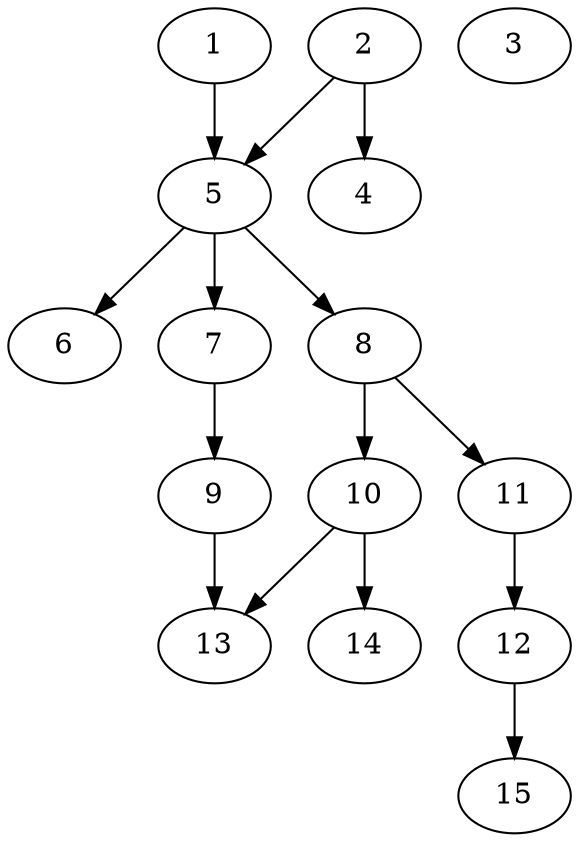 // DAG automatically generated by daggen at Thu Oct  3 13:59:26 2019
// ./daggen --dot -n 15 --ccr 0.4 --fat 0.5 --regular 0.5 --density 0.5 --mindata 5242880 --maxdata 52428800 
digraph G {
  1 [size="98024960", alpha="0.10", expect_size="39209984"] 
  1 -> 5 [size ="39209984"]
  2 [size="15493120", alpha="0.08", expect_size="6197248"] 
  2 -> 4 [size ="6197248"]
  2 -> 5 [size ="6197248"]
  3 [size="74736640", alpha="0.05", expect_size="29894656"] 
  4 [size="31221760", alpha="0.18", expect_size="12488704"] 
  5 [size="45414400", alpha="0.12", expect_size="18165760"] 
  5 -> 6 [size ="18165760"]
  5 -> 7 [size ="18165760"]
  5 -> 8 [size ="18165760"]
  6 [size="84472320", alpha="0.02", expect_size="33788928"] 
  7 [size="75624960", alpha="0.13", expect_size="30249984"] 
  7 -> 9 [size ="30249984"]
  8 [size="97994240", alpha="0.11", expect_size="39197696"] 
  8 -> 10 [size ="39197696"]
  8 -> 11 [size ="39197696"]
  9 [size="123717120", alpha="0.15", expect_size="49486848"] 
  9 -> 13 [size ="49486848"]
  10 [size="97346560", alpha="0.10", expect_size="38938624"] 
  10 -> 13 [size ="38938624"]
  10 -> 14 [size ="38938624"]
  11 [size="96391680", alpha="0.15", expect_size="38556672"] 
  11 -> 12 [size ="38556672"]
  12 [size="37744640", alpha="0.04", expect_size="15097856"] 
  12 -> 15 [size ="15097856"]
  13 [size="83809280", alpha="0.19", expect_size="33523712"] 
  14 [size="114936320", alpha="0.08", expect_size="45974528"] 
  15 [size="100881920", alpha="0.12", expect_size="40352768"] 
}
